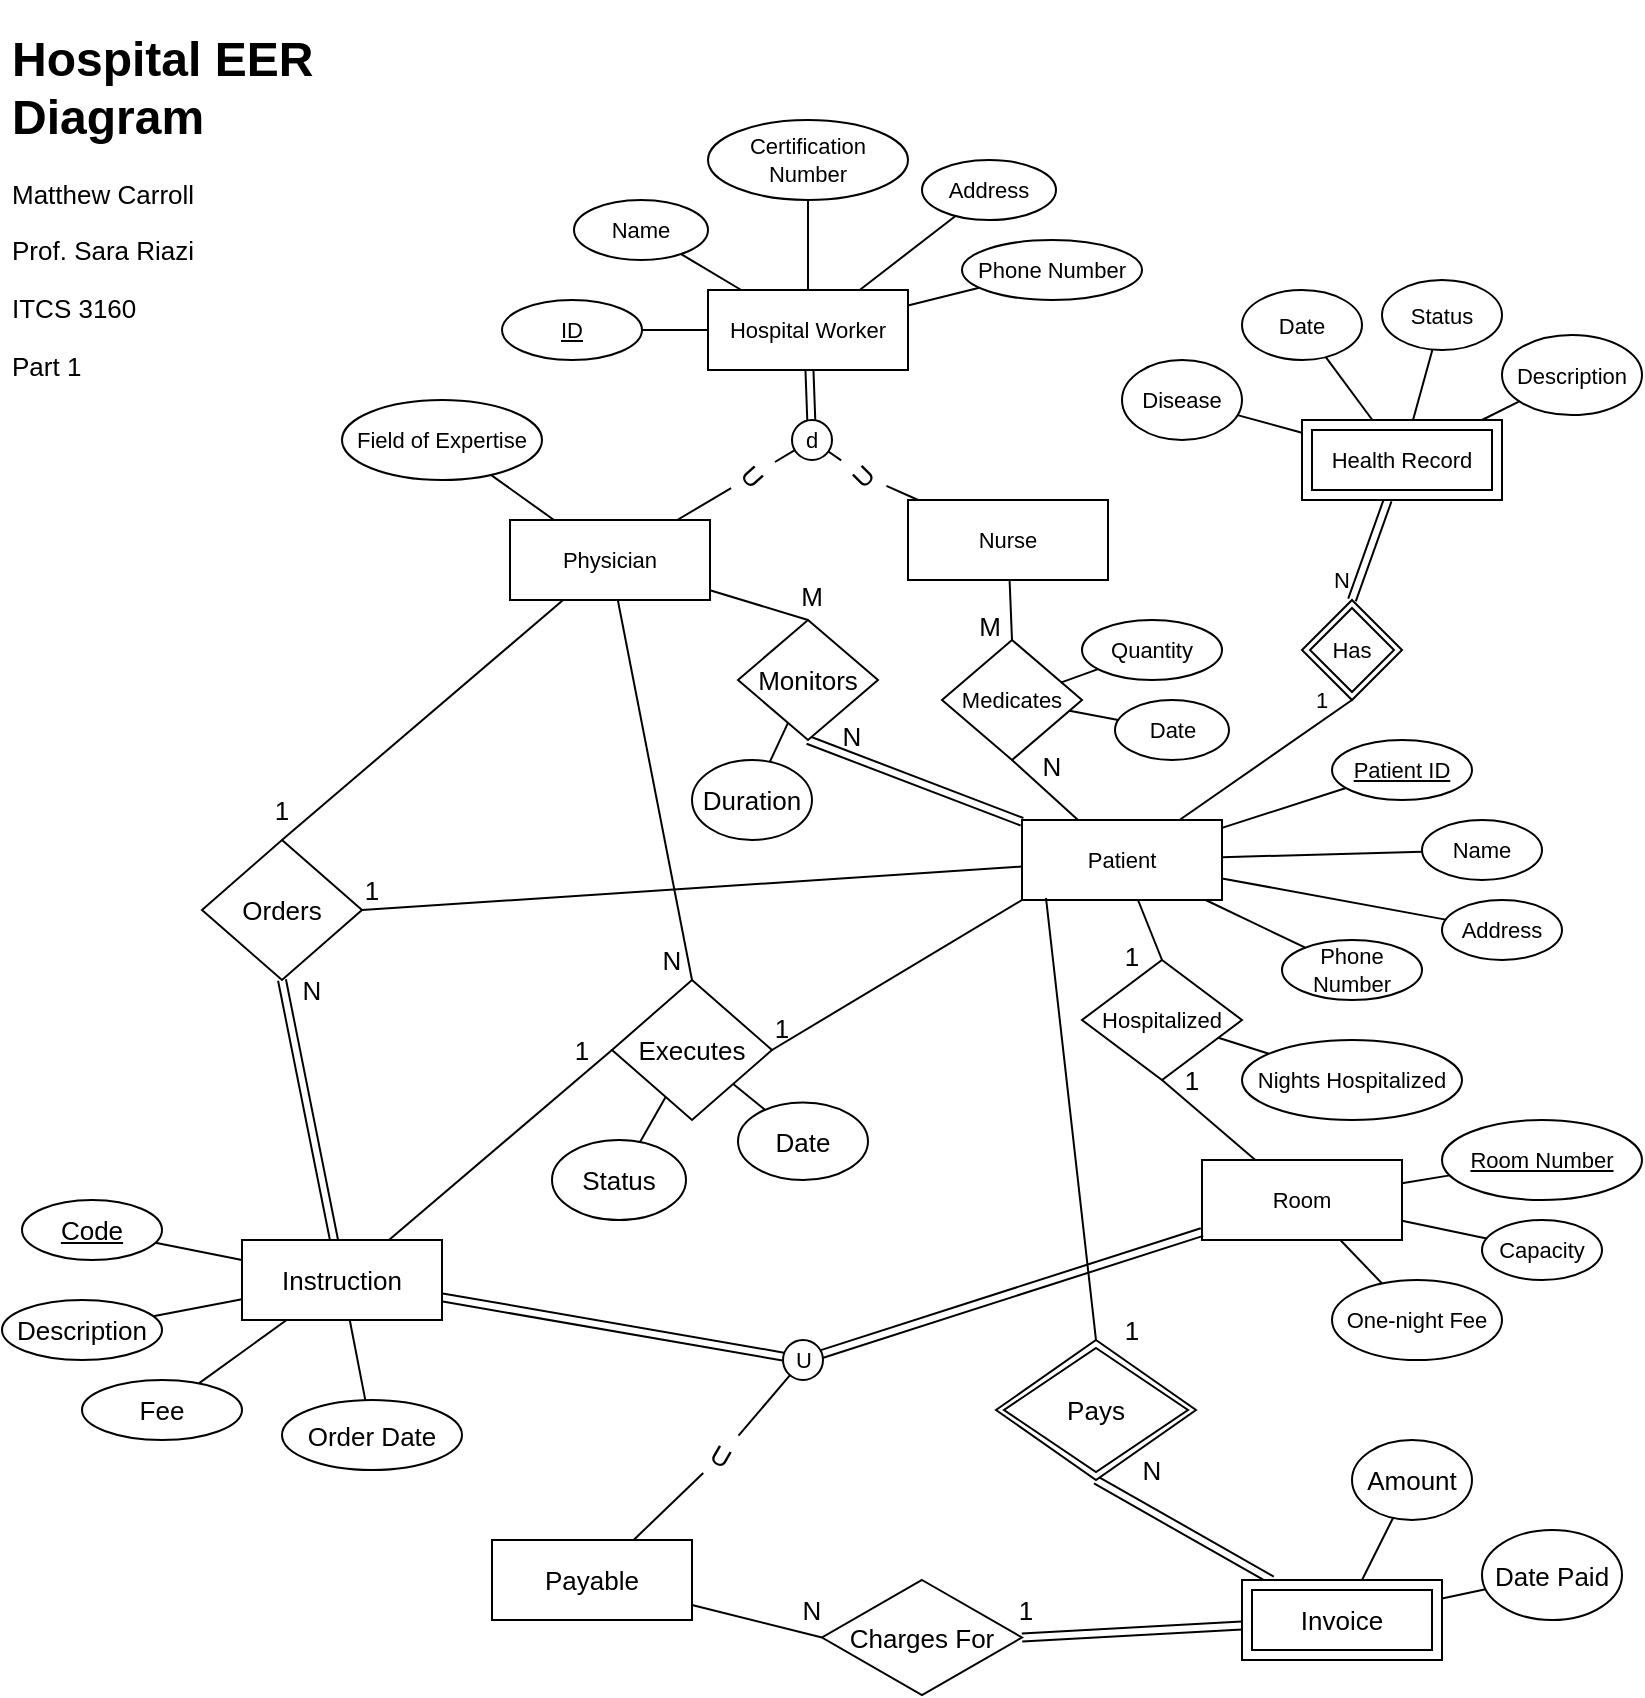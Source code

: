 <mxfile version="16.1.2" type="device"><diagram id="DkrKLS_S8ByFMdmR4DHq" name="Page-1"><mxGraphModel dx="1102" dy="905" grid="1" gridSize="10" guides="1" tooltips="1" connect="1" arrows="1" fold="1" page="1" pageScale="1" pageWidth="850" pageHeight="1100" math="0" shadow="0"><root><mxCell id="0"/><mxCell id="1" parent="0"/><mxCell id="rb6A3d0JatK1pEoJtPQP-1" value="&lt;p style=&quot;line-height: 1&quot;&gt;&lt;/p&gt;&lt;h1&gt;Hospital EER Diagram&lt;/h1&gt;&lt;p style=&quot;font-size: 13px&quot;&gt;&lt;font style=&quot;font-size: 13px&quot;&gt;Matthew Carroll&lt;/font&gt;&lt;/p&gt;&lt;p style=&quot;font-size: 13px&quot;&gt;&lt;font style=&quot;font-size: 13px&quot;&gt;Prof. Sara Riazi&lt;/font&gt;&lt;/p&gt;&lt;p style=&quot;font-size: 13px&quot;&gt;&lt;font style=&quot;font-size: 13px&quot;&gt;ITCS 3160&lt;/font&gt;&lt;/p&gt;&lt;p style=&quot;font-size: 13px&quot;&gt;&lt;font style=&quot;font-size: 13px&quot;&gt;Part 1&lt;/font&gt;&lt;/p&gt;&lt;p&gt;&lt;/p&gt;" style="text;html=1;strokeColor=none;fillColor=none;spacing=5;spacingTop=-20;whiteSpace=wrap;overflow=hidden;rounded=0;" parent="1" vertex="1"><mxGeometry x="10" y="10" width="160" height="180" as="geometry"/></mxCell><mxCell id="rb6A3d0JatK1pEoJtPQP-15" style="edgeStyle=none;rounded=0;orthogonalLoop=1;jettySize=auto;html=1;fontSize=11;endArrow=none;endFill=0;shape=link;" parent="1" source="rb6A3d0JatK1pEoJtPQP-2" target="rb6A3d0JatK1pEoJtPQP-14" edge="1"><mxGeometry relative="1" as="geometry"/></mxCell><mxCell id="rb6A3d0JatK1pEoJtPQP-2" value="Hospital Worker" style="whiteSpace=wrap;html=1;align=center;fontSize=11;" parent="1" vertex="1"><mxGeometry x="363" y="145" width="100" height="40" as="geometry"/></mxCell><mxCell id="rb6A3d0JatK1pEoJtPQP-12" style="edgeStyle=none;rounded=0;orthogonalLoop=1;jettySize=auto;html=1;fontSize=11;endArrow=none;endFill=0;" parent="1" source="rb6A3d0JatK1pEoJtPQP-3" target="rb6A3d0JatK1pEoJtPQP-2" edge="1"><mxGeometry relative="1" as="geometry"/></mxCell><mxCell id="rb6A3d0JatK1pEoJtPQP-3" value="ID" style="ellipse;whiteSpace=wrap;html=1;align=center;fontStyle=4;fontSize=11;" parent="1" vertex="1"><mxGeometry x="260" y="150" width="70" height="30" as="geometry"/></mxCell><mxCell id="rb6A3d0JatK1pEoJtPQP-8" style="rounded=0;orthogonalLoop=1;jettySize=auto;html=1;fontSize=11;endArrow=none;endFill=0;" parent="1" source="rb6A3d0JatK1pEoJtPQP-4" target="rb6A3d0JatK1pEoJtPQP-2" edge="1"><mxGeometry relative="1" as="geometry"/></mxCell><mxCell id="rb6A3d0JatK1pEoJtPQP-4" value="Name" style="ellipse;whiteSpace=wrap;html=1;align=center;fontSize=11;" parent="1" vertex="1"><mxGeometry x="296" y="100" width="67" height="30" as="geometry"/></mxCell><mxCell id="rb6A3d0JatK1pEoJtPQP-11" style="edgeStyle=none;rounded=0;orthogonalLoop=1;jettySize=auto;html=1;fontSize=11;endArrow=none;endFill=0;" parent="1" source="rb6A3d0JatK1pEoJtPQP-5" target="rb6A3d0JatK1pEoJtPQP-2" edge="1"><mxGeometry relative="1" as="geometry"/></mxCell><mxCell id="rb6A3d0JatK1pEoJtPQP-5" value="Phone Number" style="ellipse;whiteSpace=wrap;html=1;align=center;fontSize=11;" parent="1" vertex="1"><mxGeometry x="490" y="120" width="90" height="30" as="geometry"/></mxCell><mxCell id="rb6A3d0JatK1pEoJtPQP-10" style="edgeStyle=none;rounded=0;orthogonalLoop=1;jettySize=auto;html=1;fontSize=11;endArrow=none;endFill=0;" parent="1" source="rb6A3d0JatK1pEoJtPQP-6" target="rb6A3d0JatK1pEoJtPQP-2" edge="1"><mxGeometry relative="1" as="geometry"/></mxCell><mxCell id="rb6A3d0JatK1pEoJtPQP-6" value="Address" style="ellipse;whiteSpace=wrap;html=1;align=center;fontSize=11;" parent="1" vertex="1"><mxGeometry x="470" y="80" width="67" height="30" as="geometry"/></mxCell><mxCell id="rb6A3d0JatK1pEoJtPQP-9" style="edgeStyle=none;rounded=0;orthogonalLoop=1;jettySize=auto;html=1;fontSize=11;endArrow=none;endFill=0;" parent="1" source="rb6A3d0JatK1pEoJtPQP-7" target="rb6A3d0JatK1pEoJtPQP-2" edge="1"><mxGeometry relative="1" as="geometry"/></mxCell><mxCell id="rb6A3d0JatK1pEoJtPQP-7" value="Certification Number" style="ellipse;whiteSpace=wrap;html=1;align=center;fontSize=11;" parent="1" vertex="1"><mxGeometry x="363" y="60" width="100" height="40" as="geometry"/></mxCell><mxCell id="rb6A3d0JatK1pEoJtPQP-14" value="d" style="ellipse;whiteSpace=wrap;html=1;aspect=fixed;fontSize=11;" parent="1" vertex="1"><mxGeometry x="405" y="210" width="20" height="20" as="geometry"/></mxCell><mxCell id="rb6A3d0JatK1pEoJtPQP-18" style="edgeStyle=none;rounded=0;orthogonalLoop=1;jettySize=auto;html=1;fontSize=11;endArrow=none;endFill=0;startArrow=none;" parent="1" source="rb6A3d0JatK1pEoJtPQP-141" target="rb6A3d0JatK1pEoJtPQP-14" edge="1"><mxGeometry relative="1" as="geometry"/></mxCell><mxCell id="rb6A3d0JatK1pEoJtPQP-61" style="edgeStyle=none;rounded=0;orthogonalLoop=1;jettySize=auto;html=1;entryX=0.5;entryY=0;entryDx=0;entryDy=0;fontSize=11;endArrow=none;endFill=0;" parent="1" source="rb6A3d0JatK1pEoJtPQP-16" target="rb6A3d0JatK1pEoJtPQP-60" edge="1"><mxGeometry relative="1" as="geometry"/></mxCell><mxCell id="rb6A3d0JatK1pEoJtPQP-16" value="Nurse" style="whiteSpace=wrap;html=1;align=center;fontSize=11;" parent="1" vertex="1"><mxGeometry x="463" y="250" width="100" height="40" as="geometry"/></mxCell><mxCell id="rb6A3d0JatK1pEoJtPQP-19" style="edgeStyle=none;rounded=0;orthogonalLoop=1;jettySize=auto;html=1;fontSize=11;endArrow=none;endFill=0;startArrow=none;" parent="1" source="rb6A3d0JatK1pEoJtPQP-138" target="rb6A3d0JatK1pEoJtPQP-14" edge="1"><mxGeometry relative="1" as="geometry"/></mxCell><mxCell id="rb6A3d0JatK1pEoJtPQP-21" style="edgeStyle=none;rounded=0;orthogonalLoop=1;jettySize=auto;html=1;fontSize=11;endArrow=none;endFill=0;" parent="1" source="rb6A3d0JatK1pEoJtPQP-17" target="rb6A3d0JatK1pEoJtPQP-20" edge="1"><mxGeometry relative="1" as="geometry"/></mxCell><mxCell id="rb6A3d0JatK1pEoJtPQP-76" style="edgeStyle=none;rounded=0;orthogonalLoop=1;jettySize=auto;html=1;entryX=0.5;entryY=0;entryDx=0;entryDy=0;fontSize=13;endArrow=none;endFill=0;" parent="1" source="rb6A3d0JatK1pEoJtPQP-17" target="rb6A3d0JatK1pEoJtPQP-75" edge="1"><mxGeometry relative="1" as="geometry"/></mxCell><mxCell id="rb6A3d0JatK1pEoJtPQP-91" style="edgeStyle=none;rounded=0;orthogonalLoop=1;jettySize=auto;html=1;entryX=0.5;entryY=0;entryDx=0;entryDy=0;fontSize=13;endArrow=none;endFill=0;" parent="1" source="rb6A3d0JatK1pEoJtPQP-17" target="rb6A3d0JatK1pEoJtPQP-90" edge="1"><mxGeometry relative="1" as="geometry"/></mxCell><mxCell id="rb6A3d0JatK1pEoJtPQP-96" style="edgeStyle=none;rounded=0;orthogonalLoop=1;jettySize=auto;html=1;entryX=0.5;entryY=0;entryDx=0;entryDy=0;fontSize=13;endArrow=none;endFill=0;strokeColor=#000000;" parent="1" source="rb6A3d0JatK1pEoJtPQP-17" target="rb6A3d0JatK1pEoJtPQP-95" edge="1"><mxGeometry relative="1" as="geometry"/></mxCell><mxCell id="rb6A3d0JatK1pEoJtPQP-17" value="Physician" style="whiteSpace=wrap;html=1;align=center;fontSize=11;" parent="1" vertex="1"><mxGeometry x="264" y="260" width="100" height="40" as="geometry"/></mxCell><mxCell id="rb6A3d0JatK1pEoJtPQP-20" value="Field of Expertise" style="ellipse;whiteSpace=wrap;html=1;align=center;fontSize=11;" parent="1" vertex="1"><mxGeometry x="180" y="200" width="100" height="40" as="geometry"/></mxCell><mxCell id="rb6A3d0JatK1pEoJtPQP-27" style="edgeStyle=none;rounded=0;orthogonalLoop=1;jettySize=auto;html=1;fontSize=11;endArrow=none;endFill=0;" parent="1" source="rb6A3d0JatK1pEoJtPQP-22" target="rb6A3d0JatK1pEoJtPQP-25" edge="1"><mxGeometry relative="1" as="geometry"/></mxCell><mxCell id="rb6A3d0JatK1pEoJtPQP-28" style="edgeStyle=none;rounded=0;orthogonalLoop=1;jettySize=auto;html=1;fontSize=11;endArrow=none;endFill=0;" parent="1" source="rb6A3d0JatK1pEoJtPQP-22" target="rb6A3d0JatK1pEoJtPQP-24" edge="1"><mxGeometry relative="1" as="geometry"/></mxCell><mxCell id="rb6A3d0JatK1pEoJtPQP-29" style="edgeStyle=none;rounded=0;orthogonalLoop=1;jettySize=auto;html=1;fontSize=11;endArrow=none;endFill=0;" parent="1" source="rb6A3d0JatK1pEoJtPQP-22" target="rb6A3d0JatK1pEoJtPQP-23" edge="1"><mxGeometry relative="1" as="geometry"/></mxCell><mxCell id="rb6A3d0JatK1pEoJtPQP-58" style="edgeStyle=none;rounded=0;orthogonalLoop=1;jettySize=auto;html=1;entryX=0.5;entryY=1;entryDx=0;entryDy=0;fontSize=11;endArrow=none;endFill=0;" parent="1" source="rb6A3d0JatK1pEoJtPQP-22" target="rb6A3d0JatK1pEoJtPQP-56" edge="1"><mxGeometry relative="1" as="geometry"/></mxCell><mxCell id="rb6A3d0JatK1pEoJtPQP-22" value="Room" style="whiteSpace=wrap;html=1;align=center;fontSize=11;" parent="1" vertex="1"><mxGeometry x="610" y="580" width="100" height="40" as="geometry"/></mxCell><mxCell id="rb6A3d0JatK1pEoJtPQP-23" value="One-night Fee" style="ellipse;whiteSpace=wrap;html=1;align=center;fontSize=11;" parent="1" vertex="1"><mxGeometry x="675" y="640" width="85" height="40" as="geometry"/></mxCell><mxCell id="rb6A3d0JatK1pEoJtPQP-24" value="Capacity" style="ellipse;whiteSpace=wrap;html=1;align=center;fontSize=11;" parent="1" vertex="1"><mxGeometry x="750" y="610" width="60" height="30" as="geometry"/></mxCell><mxCell id="rb6A3d0JatK1pEoJtPQP-25" value="Room Number" style="ellipse;whiteSpace=wrap;html=1;align=center;fontStyle=4;fontSize=11;" parent="1" vertex="1"><mxGeometry x="730" y="560" width="100" height="40" as="geometry"/></mxCell><mxCell id="rb6A3d0JatK1pEoJtPQP-36" style="edgeStyle=none;rounded=0;orthogonalLoop=1;jettySize=auto;html=1;fontSize=11;endArrow=none;endFill=0;" parent="1" source="rb6A3d0JatK1pEoJtPQP-30" target="rb6A3d0JatK1pEoJtPQP-32" edge="1"><mxGeometry relative="1" as="geometry"/></mxCell><mxCell id="rb6A3d0JatK1pEoJtPQP-37" style="edgeStyle=none;rounded=0;orthogonalLoop=1;jettySize=auto;html=1;fontSize=11;endArrow=none;endFill=0;" parent="1" source="rb6A3d0JatK1pEoJtPQP-30" target="rb6A3d0JatK1pEoJtPQP-35" edge="1"><mxGeometry relative="1" as="geometry"/></mxCell><mxCell id="rb6A3d0JatK1pEoJtPQP-38" style="edgeStyle=none;rounded=0;orthogonalLoop=1;jettySize=auto;html=1;fontSize=11;endArrow=none;endFill=0;" parent="1" source="rb6A3d0JatK1pEoJtPQP-30" target="rb6A3d0JatK1pEoJtPQP-34" edge="1"><mxGeometry relative="1" as="geometry"/></mxCell><mxCell id="rb6A3d0JatK1pEoJtPQP-39" style="edgeStyle=none;rounded=0;orthogonalLoop=1;jettySize=auto;html=1;fontSize=11;endArrow=none;endFill=0;" parent="1" source="rb6A3d0JatK1pEoJtPQP-30" target="rb6A3d0JatK1pEoJtPQP-31" edge="1"><mxGeometry relative="1" as="geometry"/></mxCell><mxCell id="rb6A3d0JatK1pEoJtPQP-42" style="edgeStyle=none;rounded=0;orthogonalLoop=1;jettySize=auto;html=1;fontSize=11;endArrow=none;endFill=0;entryX=0.5;entryY=1;entryDx=0;entryDy=0;" parent="1" source="rb6A3d0JatK1pEoJtPQP-30" target="rb6A3d0JatK1pEoJtPQP-41" edge="1"><mxGeometry relative="1" as="geometry"/></mxCell><mxCell id="rb6A3d0JatK1pEoJtPQP-57" style="edgeStyle=none;rounded=0;orthogonalLoop=1;jettySize=auto;html=1;entryX=0.5;entryY=0;entryDx=0;entryDy=0;fontSize=11;endArrow=none;endFill=0;" parent="1" source="rb6A3d0JatK1pEoJtPQP-30" target="rb6A3d0JatK1pEoJtPQP-56" edge="1"><mxGeometry relative="1" as="geometry"/></mxCell><mxCell id="rb6A3d0JatK1pEoJtPQP-62" style="edgeStyle=none;rounded=0;orthogonalLoop=1;jettySize=auto;html=1;entryX=0.5;entryY=1;entryDx=0;entryDy=0;fontSize=11;endArrow=none;endFill=0;" parent="1" source="rb6A3d0JatK1pEoJtPQP-30" target="rb6A3d0JatK1pEoJtPQP-60" edge="1"><mxGeometry relative="1" as="geometry"/></mxCell><mxCell id="rb6A3d0JatK1pEoJtPQP-78" style="edgeStyle=none;rounded=0;orthogonalLoop=1;jettySize=auto;html=1;entryX=1;entryY=0.5;entryDx=0;entryDy=0;fontSize=13;endArrow=none;endFill=0;" parent="1" source="rb6A3d0JatK1pEoJtPQP-30" target="rb6A3d0JatK1pEoJtPQP-75" edge="1"><mxGeometry relative="1" as="geometry"/></mxCell><mxCell id="rb6A3d0JatK1pEoJtPQP-92" style="edgeStyle=none;rounded=0;orthogonalLoop=1;jettySize=auto;html=1;entryX=0.5;entryY=1;entryDx=0;entryDy=0;fontSize=13;endArrow=none;endFill=0;shape=link;" parent="1" source="rb6A3d0JatK1pEoJtPQP-30" target="rb6A3d0JatK1pEoJtPQP-90" edge="1"><mxGeometry relative="1" as="geometry"/></mxCell><mxCell id="rb6A3d0JatK1pEoJtPQP-97" style="edgeStyle=none;rounded=0;orthogonalLoop=1;jettySize=auto;html=1;entryX=1;entryY=0.5;entryDx=0;entryDy=0;fontSize=13;endArrow=none;endFill=0;exitX=0;exitY=1;exitDx=0;exitDy=0;" parent="1" source="rb6A3d0JatK1pEoJtPQP-30" target="rb6A3d0JatK1pEoJtPQP-95" edge="1"><mxGeometry relative="1" as="geometry"/></mxCell><mxCell id="rb6A3d0JatK1pEoJtPQP-30" value="Patient" style="whiteSpace=wrap;html=1;align=center;fontSize=11;" parent="1" vertex="1"><mxGeometry x="520" y="410" width="100" height="40" as="geometry"/></mxCell><mxCell id="rb6A3d0JatK1pEoJtPQP-31" value="Patient ID" style="ellipse;whiteSpace=wrap;html=1;align=center;fontStyle=4;fontSize=11;" parent="1" vertex="1"><mxGeometry x="675" y="370" width="70" height="30" as="geometry"/></mxCell><mxCell id="rb6A3d0JatK1pEoJtPQP-32" value="Phone Number" style="ellipse;whiteSpace=wrap;html=1;align=center;fontSize=11;" parent="1" vertex="1"><mxGeometry x="650" y="470" width="70" height="30" as="geometry"/></mxCell><mxCell id="rb6A3d0JatK1pEoJtPQP-59" style="edgeStyle=none;rounded=0;orthogonalLoop=1;jettySize=auto;html=1;fontSize=11;endArrow=none;endFill=0;" parent="1" source="rb6A3d0JatK1pEoJtPQP-33" target="rb6A3d0JatK1pEoJtPQP-56" edge="1"><mxGeometry relative="1" as="geometry"/></mxCell><mxCell id="rb6A3d0JatK1pEoJtPQP-33" value="Nights Hospitalized" style="ellipse;whiteSpace=wrap;html=1;align=center;fontSize=11;" parent="1" vertex="1"><mxGeometry x="630" y="520" width="110" height="40" as="geometry"/></mxCell><mxCell id="rb6A3d0JatK1pEoJtPQP-34" value="Name" style="ellipse;whiteSpace=wrap;html=1;align=center;fontSize=11;" parent="1" vertex="1"><mxGeometry x="720" y="410" width="60" height="30" as="geometry"/></mxCell><mxCell id="rb6A3d0JatK1pEoJtPQP-35" value="Address" style="ellipse;whiteSpace=wrap;html=1;align=center;fontSize=11;" parent="1" vertex="1"><mxGeometry x="730" y="450" width="60" height="30" as="geometry"/></mxCell><mxCell id="rb6A3d0JatK1pEoJtPQP-43" style="edgeStyle=none;rounded=0;orthogonalLoop=1;jettySize=auto;html=1;entryX=0.5;entryY=0;entryDx=0;entryDy=0;fontSize=11;endArrow=none;endFill=0;shape=link;" parent="1" source="rb6A3d0JatK1pEoJtPQP-40" target="rb6A3d0JatK1pEoJtPQP-41" edge="1"><mxGeometry relative="1" as="geometry"/></mxCell><mxCell id="rb6A3d0JatK1pEoJtPQP-52" style="edgeStyle=none;rounded=0;orthogonalLoop=1;jettySize=auto;html=1;fontSize=11;endArrow=none;endFill=0;" parent="1" source="rb6A3d0JatK1pEoJtPQP-40" target="rb6A3d0JatK1pEoJtPQP-51" edge="1"><mxGeometry relative="1" as="geometry"/></mxCell><mxCell id="rb6A3d0JatK1pEoJtPQP-53" style="edgeStyle=none;rounded=0;orthogonalLoop=1;jettySize=auto;html=1;fontSize=11;endArrow=none;endFill=0;" parent="1" source="rb6A3d0JatK1pEoJtPQP-40" target="rb6A3d0JatK1pEoJtPQP-50" edge="1"><mxGeometry relative="1" as="geometry"/></mxCell><mxCell id="rb6A3d0JatK1pEoJtPQP-54" style="edgeStyle=none;rounded=0;orthogonalLoop=1;jettySize=auto;html=1;fontSize=11;endArrow=none;endFill=0;" parent="1" source="rb6A3d0JatK1pEoJtPQP-40" target="rb6A3d0JatK1pEoJtPQP-49" edge="1"><mxGeometry relative="1" as="geometry"/></mxCell><mxCell id="rb6A3d0JatK1pEoJtPQP-55" style="edgeStyle=none;rounded=0;orthogonalLoop=1;jettySize=auto;html=1;fontSize=11;endArrow=none;endFill=0;" parent="1" source="rb6A3d0JatK1pEoJtPQP-40" target="rb6A3d0JatK1pEoJtPQP-48" edge="1"><mxGeometry relative="1" as="geometry"/></mxCell><mxCell id="rb6A3d0JatK1pEoJtPQP-40" value="Health Record" style="shape=ext;margin=3;double=1;whiteSpace=wrap;html=1;align=center;fontSize=11;" parent="1" vertex="1"><mxGeometry x="660" y="210" width="100" height="40" as="geometry"/></mxCell><mxCell id="rb6A3d0JatK1pEoJtPQP-41" value="Has" style="shape=rhombus;double=1;perimeter=rhombusPerimeter;whiteSpace=wrap;html=1;align=center;fontSize=11;" parent="1" vertex="1"><mxGeometry x="660" y="300" width="50" height="50" as="geometry"/></mxCell><mxCell id="rb6A3d0JatK1pEoJtPQP-45" value="1" style="text;html=1;strokeColor=none;fillColor=none;align=center;verticalAlign=middle;whiteSpace=wrap;rounded=0;fontSize=11;" parent="1" vertex="1"><mxGeometry x="660" y="340" width="20" height="20" as="geometry"/></mxCell><mxCell id="rb6A3d0JatK1pEoJtPQP-46" value="N" style="text;html=1;strokeColor=none;fillColor=none;align=center;verticalAlign=middle;whiteSpace=wrap;rounded=0;fontSize=11;" parent="1" vertex="1"><mxGeometry x="670" y="280" width="20" height="20" as="geometry"/></mxCell><mxCell id="rb6A3d0JatK1pEoJtPQP-48" value="Description" style="ellipse;whiteSpace=wrap;html=1;align=center;fontSize=11;" parent="1" vertex="1"><mxGeometry x="760" y="167.5" width="70" height="40" as="geometry"/></mxCell><mxCell id="rb6A3d0JatK1pEoJtPQP-49" value="Status" style="ellipse;whiteSpace=wrap;html=1;align=center;fontSize=11;" parent="1" vertex="1"><mxGeometry x="700" y="140" width="60" height="35" as="geometry"/></mxCell><mxCell id="rb6A3d0JatK1pEoJtPQP-50" value="Date" style="ellipse;whiteSpace=wrap;html=1;align=center;fontSize=11;" parent="1" vertex="1"><mxGeometry x="630" y="145" width="60" height="35" as="geometry"/></mxCell><mxCell id="rb6A3d0JatK1pEoJtPQP-51" value="Disease" style="ellipse;whiteSpace=wrap;html=1;align=center;fontSize=11;" parent="1" vertex="1"><mxGeometry x="570" y="180" width="60" height="40" as="geometry"/></mxCell><mxCell id="rb6A3d0JatK1pEoJtPQP-56" value="Hospitalized" style="shape=rhombus;perimeter=rhombusPerimeter;whiteSpace=wrap;html=1;align=center;fontSize=11;" parent="1" vertex="1"><mxGeometry x="550" y="480" width="80" height="60" as="geometry"/></mxCell><mxCell id="rb6A3d0JatK1pEoJtPQP-60" value="Medicates" style="shape=rhombus;perimeter=rhombusPerimeter;whiteSpace=wrap;html=1;align=center;fontSize=11;" parent="1" vertex="1"><mxGeometry x="480" y="320" width="70" height="60" as="geometry"/></mxCell><mxCell id="rb6A3d0JatK1pEoJtPQP-65" style="edgeStyle=none;rounded=0;orthogonalLoop=1;jettySize=auto;html=1;fontSize=11;endArrow=none;endFill=0;" parent="1" source="rb6A3d0JatK1pEoJtPQP-63" target="rb6A3d0JatK1pEoJtPQP-60" edge="1"><mxGeometry relative="1" as="geometry"/></mxCell><mxCell id="rb6A3d0JatK1pEoJtPQP-63" value="Quantity" style="ellipse;whiteSpace=wrap;html=1;align=center;fontSize=11;" parent="1" vertex="1"><mxGeometry x="550" y="310" width="70" height="30" as="geometry"/></mxCell><mxCell id="rb6A3d0JatK1pEoJtPQP-66" style="edgeStyle=none;rounded=0;orthogonalLoop=1;jettySize=auto;html=1;fontSize=11;endArrow=none;endFill=0;" parent="1" source="rb6A3d0JatK1pEoJtPQP-64" target="rb6A3d0JatK1pEoJtPQP-60" edge="1"><mxGeometry relative="1" as="geometry"/></mxCell><mxCell id="rb6A3d0JatK1pEoJtPQP-64" value="Date" style="ellipse;whiteSpace=wrap;html=1;align=center;fontSize=11;" parent="1" vertex="1"><mxGeometry x="566.5" y="350" width="57" height="30" as="geometry"/></mxCell><mxCell id="rb6A3d0JatK1pEoJtPQP-72" style="edgeStyle=none;rounded=0;orthogonalLoop=1;jettySize=auto;html=1;fontSize=13;endArrow=none;endFill=0;" parent="1" source="rb6A3d0JatK1pEoJtPQP-67" target="rb6A3d0JatK1pEoJtPQP-68" edge="1"><mxGeometry relative="1" as="geometry"/></mxCell><mxCell id="rb6A3d0JatK1pEoJtPQP-73" style="edgeStyle=none;rounded=0;orthogonalLoop=1;jettySize=auto;html=1;fontSize=13;endArrow=none;endFill=0;" parent="1" source="rb6A3d0JatK1pEoJtPQP-67" target="rb6A3d0JatK1pEoJtPQP-71" edge="1"><mxGeometry relative="1" as="geometry"/></mxCell><mxCell id="rb6A3d0JatK1pEoJtPQP-74" style="edgeStyle=none;rounded=0;orthogonalLoop=1;jettySize=auto;html=1;fontSize=13;endArrow=none;endFill=0;" parent="1" source="rb6A3d0JatK1pEoJtPQP-67" target="rb6A3d0JatK1pEoJtPQP-70" edge="1"><mxGeometry relative="1" as="geometry"/></mxCell><mxCell id="rb6A3d0JatK1pEoJtPQP-77" style="edgeStyle=none;rounded=0;orthogonalLoop=1;jettySize=auto;html=1;entryX=0.5;entryY=1;entryDx=0;entryDy=0;fontSize=13;endArrow=none;endFill=0;shape=link;" parent="1" source="rb6A3d0JatK1pEoJtPQP-67" target="rb6A3d0JatK1pEoJtPQP-75" edge="1"><mxGeometry relative="1" as="geometry"/></mxCell><mxCell id="rb6A3d0JatK1pEoJtPQP-98" style="edgeStyle=none;rounded=0;orthogonalLoop=1;jettySize=auto;html=1;entryX=0;entryY=0.5;entryDx=0;entryDy=0;fontSize=13;endArrow=none;endFill=0;" parent="1" source="rb6A3d0JatK1pEoJtPQP-67" target="rb6A3d0JatK1pEoJtPQP-95" edge="1"><mxGeometry relative="1" as="geometry"/></mxCell><mxCell id="rb6A3d0JatK1pEoJtPQP-67" value="Instruction" style="whiteSpace=wrap;html=1;align=center;fontSize=13;" parent="1" vertex="1"><mxGeometry x="130" y="620" width="100" height="40" as="geometry"/></mxCell><mxCell id="rb6A3d0JatK1pEoJtPQP-68" value="Code" style="ellipse;whiteSpace=wrap;html=1;align=center;fontStyle=4;fontSize=13;" parent="1" vertex="1"><mxGeometry x="20" y="600" width="70" height="30" as="geometry"/></mxCell><mxCell id="rb6A3d0JatK1pEoJtPQP-70" value="Fee" style="ellipse;whiteSpace=wrap;html=1;align=center;fontSize=13;" parent="1" vertex="1"><mxGeometry x="50" y="690" width="80" height="30" as="geometry"/></mxCell><mxCell id="rb6A3d0JatK1pEoJtPQP-71" value="Description" style="ellipse;whiteSpace=wrap;html=1;align=center;fontSize=13;" parent="1" vertex="1"><mxGeometry x="10" y="650" width="80" height="30" as="geometry"/></mxCell><mxCell id="rb6A3d0JatK1pEoJtPQP-75" value="Orders" style="shape=rhombus;perimeter=rhombusPerimeter;whiteSpace=wrap;html=1;align=center;fontSize=13;" parent="1" vertex="1"><mxGeometry x="110" y="420" width="80" height="70" as="geometry"/></mxCell><mxCell id="rb6A3d0JatK1pEoJtPQP-81" style="edgeStyle=none;rounded=0;orthogonalLoop=1;jettySize=auto;html=1;fontSize=13;endArrow=none;endFill=0;" parent="1" source="rb6A3d0JatK1pEoJtPQP-80" target="rb6A3d0JatK1pEoJtPQP-67" edge="1"><mxGeometry relative="1" as="geometry"/></mxCell><mxCell id="rb6A3d0JatK1pEoJtPQP-80" value="Order Date" style="ellipse;whiteSpace=wrap;html=1;align=center;fontSize=13;" parent="1" vertex="1"><mxGeometry x="150" y="700" width="90" height="35" as="geometry"/></mxCell><mxCell id="rb6A3d0JatK1pEoJtPQP-82" value="N" style="text;html=1;strokeColor=none;fillColor=none;align=center;verticalAlign=middle;whiteSpace=wrap;rounded=0;fontSize=13;" parent="1" vertex="1"><mxGeometry x="515" y="370" width="40" height="25" as="geometry"/></mxCell><mxCell id="rb6A3d0JatK1pEoJtPQP-83" value="M" style="text;html=1;strokeColor=none;fillColor=none;align=center;verticalAlign=middle;whiteSpace=wrap;rounded=0;fontSize=13;" parent="1" vertex="1"><mxGeometry x="483.5" y="300" width="40" height="25" as="geometry"/></mxCell><mxCell id="rb6A3d0JatK1pEoJtPQP-84" value="1" style="text;html=1;strokeColor=none;fillColor=none;align=center;verticalAlign=middle;whiteSpace=wrap;rounded=0;fontSize=13;" parent="1" vertex="1"><mxGeometry x="560" y="465" width="30" height="25" as="geometry"/></mxCell><mxCell id="rb6A3d0JatK1pEoJtPQP-85" value="1" style="text;html=1;strokeColor=none;fillColor=none;align=center;verticalAlign=middle;whiteSpace=wrap;rounded=0;fontSize=13;" parent="1" vertex="1"><mxGeometry x="590" y="528.75" width="30" height="22.5" as="geometry"/></mxCell><mxCell id="rb6A3d0JatK1pEoJtPQP-86" value="1" style="text;html=1;strokeColor=none;fillColor=none;align=center;verticalAlign=middle;whiteSpace=wrap;rounded=0;fontSize=13;" parent="1" vertex="1"><mxGeometry x="135" y="390" width="30" height="30" as="geometry"/></mxCell><mxCell id="rb6A3d0JatK1pEoJtPQP-88" value="1" style="text;html=1;strokeColor=none;fillColor=none;align=center;verticalAlign=middle;whiteSpace=wrap;rounded=0;fontSize=13;" parent="1" vertex="1"><mxGeometry x="180" y="430" width="30" height="30" as="geometry"/></mxCell><mxCell id="rb6A3d0JatK1pEoJtPQP-89" value="N" style="text;html=1;strokeColor=none;fillColor=none;align=center;verticalAlign=middle;whiteSpace=wrap;rounded=0;fontSize=13;" parent="1" vertex="1"><mxGeometry x="150" y="480" width="30" height="30" as="geometry"/></mxCell><mxCell id="rb6A3d0JatK1pEoJtPQP-130" style="edgeStyle=none;rounded=0;orthogonalLoop=1;jettySize=auto;html=1;fontSize=13;endArrow=none;endFill=0;strokeColor=#000000;" parent="1" source="rb6A3d0JatK1pEoJtPQP-90" target="rb6A3d0JatK1pEoJtPQP-129" edge="1"><mxGeometry relative="1" as="geometry"/></mxCell><mxCell id="rb6A3d0JatK1pEoJtPQP-90" value="Monitors" style="shape=rhombus;perimeter=rhombusPerimeter;whiteSpace=wrap;html=1;align=center;fontSize=13;" parent="1" vertex="1"><mxGeometry x="378" y="310" width="70" height="60" as="geometry"/></mxCell><mxCell id="rb6A3d0JatK1pEoJtPQP-93" value="N" style="text;html=1;strokeColor=none;fillColor=none;align=center;verticalAlign=middle;whiteSpace=wrap;rounded=0;fontSize=13;" parent="1" vertex="1"><mxGeometry x="415" y="355" width="40" height="25" as="geometry"/></mxCell><mxCell id="rb6A3d0JatK1pEoJtPQP-94" value="M" style="text;html=1;strokeColor=none;fillColor=none;align=center;verticalAlign=middle;whiteSpace=wrap;rounded=0;fontSize=13;" parent="1" vertex="1"><mxGeometry x="395" y="285" width="40" height="25" as="geometry"/></mxCell><mxCell id="rb6A3d0JatK1pEoJtPQP-95" value="Executes" style="shape=rhombus;perimeter=rhombusPerimeter;whiteSpace=wrap;html=1;align=center;fontSize=13;" parent="1" vertex="1"><mxGeometry x="315" y="490" width="80" height="70" as="geometry"/></mxCell><mxCell id="rb6A3d0JatK1pEoJtPQP-99" value="1" style="text;html=1;strokeColor=none;fillColor=none;align=center;verticalAlign=middle;whiteSpace=wrap;rounded=0;fontSize=13;" parent="1" vertex="1"><mxGeometry x="285" y="510" width="30" height="30" as="geometry"/></mxCell><mxCell id="rb6A3d0JatK1pEoJtPQP-100" value="1" style="text;html=1;strokeColor=none;fillColor=none;align=center;verticalAlign=middle;whiteSpace=wrap;rounded=0;fontSize=13;" parent="1" vertex="1"><mxGeometry x="385" y="498.75" width="30" height="30" as="geometry"/></mxCell><mxCell id="rb6A3d0JatK1pEoJtPQP-101" value="N" style="text;html=1;strokeColor=none;fillColor=none;align=center;verticalAlign=middle;whiteSpace=wrap;rounded=0;fontSize=13;" parent="1" vertex="1"><mxGeometry x="330" y="465" width="30" height="30" as="geometry"/></mxCell><mxCell id="rb6A3d0JatK1pEoJtPQP-104" style="edgeStyle=none;rounded=0;orthogonalLoop=1;jettySize=auto;html=1;fontSize=13;endArrow=none;endFill=0;strokeColor=#000000;" parent="1" source="rb6A3d0JatK1pEoJtPQP-102" target="rb6A3d0JatK1pEoJtPQP-95" edge="1"><mxGeometry relative="1" as="geometry"/></mxCell><mxCell id="rb6A3d0JatK1pEoJtPQP-102" value="Date" style="ellipse;whiteSpace=wrap;html=1;align=center;fontSize=13;" parent="1" vertex="1"><mxGeometry x="378" y="551.25" width="65" height="38.75" as="geometry"/></mxCell><mxCell id="rb6A3d0JatK1pEoJtPQP-105" style="edgeStyle=none;rounded=0;orthogonalLoop=1;jettySize=auto;html=1;fontSize=13;endArrow=none;endFill=0;strokeColor=#000000;" parent="1" source="rb6A3d0JatK1pEoJtPQP-103" target="rb6A3d0JatK1pEoJtPQP-95" edge="1"><mxGeometry relative="1" as="geometry"/></mxCell><mxCell id="rb6A3d0JatK1pEoJtPQP-103" value="Status" style="ellipse;whiteSpace=wrap;html=1;align=center;fontSize=13;" parent="1" vertex="1"><mxGeometry x="285" y="570" width="67" height="40" as="geometry"/></mxCell><mxCell id="rb6A3d0JatK1pEoJtPQP-110" style="edgeStyle=none;rounded=0;orthogonalLoop=1;jettySize=auto;html=1;fontSize=13;endArrow=none;endFill=0;strokeColor=#000000;startArrow=none;" parent="1" source="rb6A3d0JatK1pEoJtPQP-143" target="rb6A3d0JatK1pEoJtPQP-107" edge="1"><mxGeometry relative="1" as="geometry"/></mxCell><mxCell id="rb6A3d0JatK1pEoJtPQP-118" style="edgeStyle=none;rounded=0;orthogonalLoop=1;jettySize=auto;html=1;fontSize=13;endArrow=none;endFill=0;strokeColor=#000000;entryX=0;entryY=0.5;entryDx=0;entryDy=0;" parent="1" source="rb6A3d0JatK1pEoJtPQP-106" target="rb6A3d0JatK1pEoJtPQP-124" edge="1"><mxGeometry relative="1" as="geometry"><mxPoint x="440" y="760" as="targetPoint"/></mxGeometry></mxCell><mxCell id="rb6A3d0JatK1pEoJtPQP-106" value="Payable" style="whiteSpace=wrap;html=1;align=center;fontSize=13;" parent="1" vertex="1"><mxGeometry x="255" y="770" width="100" height="40" as="geometry"/></mxCell><mxCell id="rb6A3d0JatK1pEoJtPQP-108" style="edgeStyle=none;rounded=0;orthogonalLoop=1;jettySize=auto;html=1;fontSize=13;endArrow=none;endFill=0;strokeColor=#000000;shape=link;" parent="1" source="rb6A3d0JatK1pEoJtPQP-107" target="rb6A3d0JatK1pEoJtPQP-67" edge="1"><mxGeometry relative="1" as="geometry"/></mxCell><mxCell id="rb6A3d0JatK1pEoJtPQP-109" style="edgeStyle=none;rounded=0;orthogonalLoop=1;jettySize=auto;html=1;fontSize=13;endArrow=none;endFill=0;strokeColor=#000000;shape=link;" parent="1" source="rb6A3d0JatK1pEoJtPQP-107" target="rb6A3d0JatK1pEoJtPQP-22" edge="1"><mxGeometry relative="1" as="geometry"/></mxCell><mxCell id="rb6A3d0JatK1pEoJtPQP-107" value="U" style="ellipse;whiteSpace=wrap;html=1;aspect=fixed;fontSize=11;" parent="1" vertex="1"><mxGeometry x="400.5" y="670" width="20" height="20" as="geometry"/></mxCell><mxCell id="rb6A3d0JatK1pEoJtPQP-117" style="edgeStyle=none;rounded=0;orthogonalLoop=1;jettySize=auto;html=1;fontSize=13;endArrow=none;endFill=0;strokeColor=#000000;shape=link;entryX=1;entryY=0.5;entryDx=0;entryDy=0;" parent="1" source="rb6A3d0JatK1pEoJtPQP-123" target="rb6A3d0JatK1pEoJtPQP-124" edge="1"><mxGeometry relative="1" as="geometry"><mxPoint x="535.538" y="920" as="sourcePoint"/><mxPoint x="540" y="820" as="targetPoint"/></mxGeometry></mxCell><mxCell id="rb6A3d0JatK1pEoJtPQP-119" value="1" style="text;html=1;strokeColor=none;fillColor=none;align=center;verticalAlign=middle;whiteSpace=wrap;rounded=0;fontSize=13;" parent="1" vertex="1"><mxGeometry x="507" y="790" width="30" height="30" as="geometry"/></mxCell><mxCell id="rb6A3d0JatK1pEoJtPQP-120" value="N" style="text;html=1;strokeColor=none;fillColor=none;align=center;verticalAlign=middle;whiteSpace=wrap;rounded=0;fontSize=13;" parent="1" vertex="1"><mxGeometry x="395" y="792.5" width="40" height="25" as="geometry"/></mxCell><mxCell id="rb6A3d0JatK1pEoJtPQP-126" style="edgeStyle=none;rounded=0;orthogonalLoop=1;jettySize=auto;html=1;fontSize=13;endArrow=none;endFill=0;strokeColor=#000000;shape=link;entryX=0.5;entryY=1;entryDx=0;entryDy=0;" parent="1" source="rb6A3d0JatK1pEoJtPQP-123" target="rb6A3d0JatK1pEoJtPQP-134" edge="1"><mxGeometry relative="1" as="geometry"><mxPoint x="560" y="740" as="targetPoint"/></mxGeometry></mxCell><mxCell id="rb6A3d0JatK1pEoJtPQP-135" style="edgeStyle=none;rounded=0;orthogonalLoop=1;jettySize=auto;html=1;fontSize=13;endArrow=none;endFill=0;strokeColor=#000000;" parent="1" source="rb6A3d0JatK1pEoJtPQP-123" target="rb6A3d0JatK1pEoJtPQP-133" edge="1"><mxGeometry relative="1" as="geometry"/></mxCell><mxCell id="rb6A3d0JatK1pEoJtPQP-136" style="edgeStyle=none;rounded=0;orthogonalLoop=1;jettySize=auto;html=1;fontSize=13;endArrow=none;endFill=0;strokeColor=#000000;" parent="1" source="rb6A3d0JatK1pEoJtPQP-123" target="rb6A3d0JatK1pEoJtPQP-131" edge="1"><mxGeometry relative="1" as="geometry"/></mxCell><mxCell id="rb6A3d0JatK1pEoJtPQP-123" value="Invoice" style="shape=ext;margin=3;double=1;whiteSpace=wrap;html=1;align=center;fontSize=13;" parent="1" vertex="1"><mxGeometry x="630" y="790" width="100" height="40" as="geometry"/></mxCell><mxCell id="rb6A3d0JatK1pEoJtPQP-125" style="edgeStyle=none;rounded=0;orthogonalLoop=1;jettySize=auto;html=1;entryX=0.12;entryY=0.975;entryDx=0;entryDy=0;entryPerimeter=0;fontSize=13;endArrow=none;endFill=0;strokeColor=#000000;exitX=0.5;exitY=0;exitDx=0;exitDy=0;" parent="1" source="rb6A3d0JatK1pEoJtPQP-134" target="rb6A3d0JatK1pEoJtPQP-30" edge="1"><mxGeometry relative="1" as="geometry"><mxPoint x="560" y="670" as="sourcePoint"/></mxGeometry></mxCell><mxCell id="rb6A3d0JatK1pEoJtPQP-124" value="Charges For" style="shape=rhombus;perimeter=rhombusPerimeter;whiteSpace=wrap;html=1;align=center;fontSize=13;" parent="1" vertex="1"><mxGeometry x="420" y="790" width="100" height="57.5" as="geometry"/></mxCell><mxCell id="rb6A3d0JatK1pEoJtPQP-127" value="1" style="text;html=1;strokeColor=none;fillColor=none;align=center;verticalAlign=middle;whiteSpace=wrap;rounded=0;fontSize=13;" parent="1" vertex="1"><mxGeometry x="560" y="650" width="30" height="30" as="geometry"/></mxCell><mxCell id="rb6A3d0JatK1pEoJtPQP-128" value="N" style="text;html=1;strokeColor=none;fillColor=none;align=center;verticalAlign=middle;whiteSpace=wrap;rounded=0;fontSize=13;" parent="1" vertex="1"><mxGeometry x="570" y="720" width="30" height="30" as="geometry"/></mxCell><mxCell id="rb6A3d0JatK1pEoJtPQP-129" value="Duration" style="ellipse;whiteSpace=wrap;html=1;align=center;fontSize=13;" parent="1" vertex="1"><mxGeometry x="355" y="380" width="60" height="40" as="geometry"/></mxCell><mxCell id="rb6A3d0JatK1pEoJtPQP-131" value="Amount" style="ellipse;whiteSpace=wrap;html=1;align=center;fontSize=13;" parent="1" vertex="1"><mxGeometry x="685" y="720" width="60" height="40" as="geometry"/></mxCell><mxCell id="rb6A3d0JatK1pEoJtPQP-133" value="Date Paid" style="ellipse;whiteSpace=wrap;html=1;align=center;fontSize=13;" parent="1" vertex="1"><mxGeometry x="750" y="765" width="70" height="45" as="geometry"/></mxCell><mxCell id="rb6A3d0JatK1pEoJtPQP-134" value="Pays" style="shape=rhombus;double=1;perimeter=rhombusPerimeter;whiteSpace=wrap;html=1;align=center;fontSize=13;" parent="1" vertex="1"><mxGeometry x="507" y="670" width="100" height="70" as="geometry"/></mxCell><mxCell id="rb6A3d0JatK1pEoJtPQP-138" value="U" style="text;html=1;strokeColor=none;fillColor=none;align=center;verticalAlign=middle;whiteSpace=wrap;rounded=0;fontSize=13;rotation=48;" parent="1" vertex="1"><mxGeometry x="370.5" y="225" width="30" height="25" as="geometry"/></mxCell><mxCell id="rb6A3d0JatK1pEoJtPQP-139" value="" style="edgeStyle=none;rounded=0;orthogonalLoop=1;jettySize=auto;html=1;fontSize=11;endArrow=none;endFill=0;" parent="1" source="rb6A3d0JatK1pEoJtPQP-17" target="rb6A3d0JatK1pEoJtPQP-138" edge="1"><mxGeometry relative="1" as="geometry"><mxPoint x="364.0" y="250" as="sourcePoint"/><mxPoint x="406.381" y="225.07" as="targetPoint"/></mxGeometry></mxCell><mxCell id="rb6A3d0JatK1pEoJtPQP-141" value="U" style="text;html=1;strokeColor=none;fillColor=none;align=center;verticalAlign=middle;whiteSpace=wrap;rounded=0;fontSize=13;rotation=-45;" parent="1" vertex="1"><mxGeometry x="425" y="225" width="30" height="25" as="geometry"/></mxCell><mxCell id="rb6A3d0JatK1pEoJtPQP-142" value="" style="edgeStyle=none;rounded=0;orthogonalLoop=1;jettySize=auto;html=1;fontSize=11;endArrow=none;endFill=0;" parent="1" source="rb6A3d0JatK1pEoJtPQP-16" target="rb6A3d0JatK1pEoJtPQP-141" edge="1"><mxGeometry relative="1" as="geometry"><mxPoint x="466.0" y="250" as="sourcePoint"/><mxPoint x="423.619" y="225.07" as="targetPoint"/></mxGeometry></mxCell><mxCell id="rb6A3d0JatK1pEoJtPQP-143" value="U" style="text;html=1;strokeColor=none;fillColor=none;align=center;verticalAlign=middle;whiteSpace=wrap;rounded=0;fontSize=13;rotation=30;" parent="1" vertex="1"><mxGeometry x="355" y="715" width="30" height="25" as="geometry"/></mxCell><mxCell id="rb6A3d0JatK1pEoJtPQP-144" value="" style="edgeStyle=none;rounded=0;orthogonalLoop=1;jettySize=auto;html=1;fontSize=13;endArrow=none;endFill=0;strokeColor=#000000;" parent="1" source="rb6A3d0JatK1pEoJtPQP-106" target="rb6A3d0JatK1pEoJtPQP-143" edge="1"><mxGeometry relative="1" as="geometry"><mxPoint x="385.947" y="725" as="sourcePoint"/><mxPoint x="405.759" y="688.805" as="targetPoint"/></mxGeometry></mxCell></root></mxGraphModel></diagram></mxfile>
